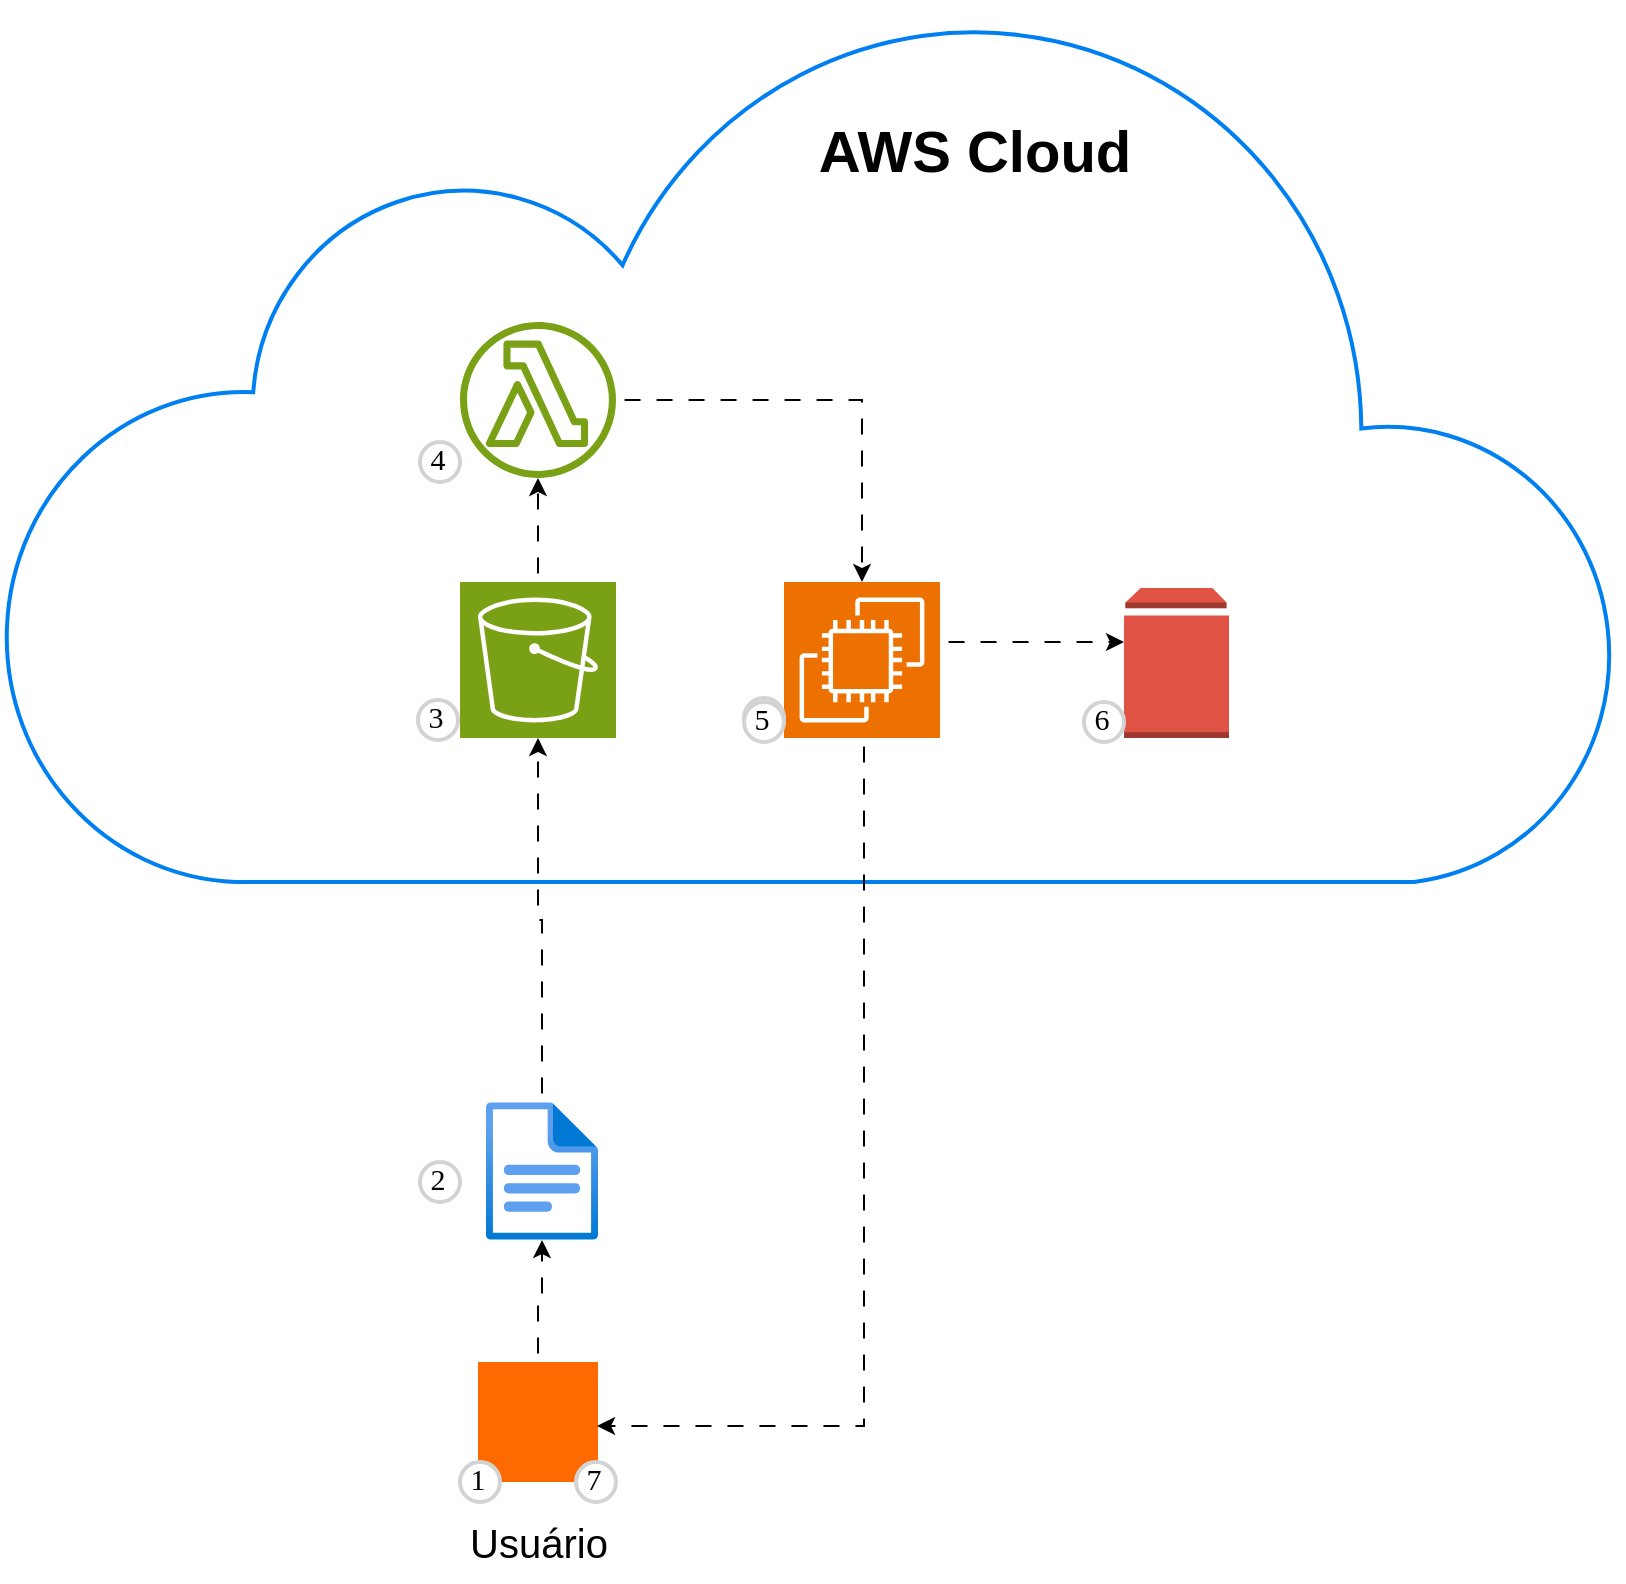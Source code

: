 <mxfile version="28.1.2">
  <diagram name="Página-1" id="hHUTpTCNcOjfzkNrcu8O">
    <mxGraphModel dx="1351" dy="901" grid="1" gridSize="10" guides="1" tooltips="1" connect="1" arrows="1" fold="1" page="1" pageScale="1" pageWidth="827" pageHeight="1169" math="0" shadow="0">
      <root>
        <mxCell id="0" />
        <mxCell id="1" parent="0" />
        <mxCell id="CeTHd3bhz1H60QF5U9jG-27" value="" style="verticalLabelPosition=bottom;align=center;labelBackgroundColor=#ffffff;verticalAlign=top;strokeWidth=2;strokeColor=#0080F0;shadow=0;dashed=0;shape=mxgraph.ios7.icons.cloud;direction=east;fontFamily=Verdana;fontSize=15;html=1;" parent="1" vertex="1">
          <mxGeometry x="9" y="10" width="810" height="440" as="geometry" />
        </mxCell>
        <mxCell id="CeTHd3bhz1H60QF5U9jG-5" value="" style="edgeStyle=orthogonalEdgeStyle;rounded=0;orthogonalLoop=1;jettySize=auto;html=1;dashed=1;dashPattern=8 8;flowAnimation=1;" parent="1" source="CeTHd3bhz1H60QF5U9jG-1" target="CeTHd3bhz1H60QF5U9jG-13" edge="1">
          <mxGeometry relative="1" as="geometry">
            <mxPoint x="240" y="496.5" as="targetPoint" />
          </mxGeometry>
        </mxCell>
        <mxCell id="CeTHd3bhz1H60QF5U9jG-1" value="" style="points=[];aspect=fixed;html=1;align=center;shadow=0;dashed=0;fillColor=#FF6A00;strokeColor=none;shape=mxgraph.alibaba_cloud.user;" parent="1" vertex="1">
          <mxGeometry x="247" y="690" width="60" height="60" as="geometry" />
        </mxCell>
        <mxCell id="CeTHd3bhz1H60QF5U9jG-10" value="" style="edgeStyle=orthogonalEdgeStyle;rounded=0;orthogonalLoop=1;jettySize=auto;html=1;dashed=1;dashPattern=8 8;flowAnimation=1;" parent="1" source="CeTHd3bhz1H60QF5U9jG-4" target="CeTHd3bhz1H60QF5U9jG-7" edge="1">
          <mxGeometry relative="1" as="geometry" />
        </mxCell>
        <mxCell id="CeTHd3bhz1H60QF5U9jG-4" value="" style="sketch=0;points=[[0,0,0],[0.25,0,0],[0.5,0,0],[0.75,0,0],[1,0,0],[0,1,0],[0.25,1,0],[0.5,1,0],[0.75,1,0],[1,1,0],[0,0.25,0],[0,0.5,0],[0,0.75,0],[1,0.25,0],[1,0.5,0],[1,0.75,0]];outlineConnect=0;fontColor=#232F3E;fillColor=#7AA116;strokeColor=#ffffff;dashed=0;verticalLabelPosition=bottom;verticalAlign=top;align=center;html=1;fontSize=12;fontStyle=0;aspect=fixed;shape=mxgraph.aws4.resourceIcon;resIcon=mxgraph.aws4.s3;" parent="1" vertex="1">
          <mxGeometry x="238" y="300" width="78" height="78" as="geometry" />
        </mxCell>
        <mxCell id="CeTHd3bhz1H60QF5U9jG-18" style="edgeStyle=orthogonalEdgeStyle;rounded=0;orthogonalLoop=1;jettySize=auto;html=1;dashed=1;dashPattern=8 8;flowAnimation=1;" parent="1" source="CeTHd3bhz1H60QF5U9jG-7" target="CeTHd3bhz1H60QF5U9jG-8" edge="1">
          <mxGeometry relative="1" as="geometry" />
        </mxCell>
        <mxCell id="CeTHd3bhz1H60QF5U9jG-7" value="" style="sketch=0;outlineConnect=0;fontColor=#232F3E;gradientColor=none;fillColor=#7AA116;strokeColor=none;dashed=0;verticalLabelPosition=bottom;verticalAlign=top;align=center;html=1;fontSize=12;fontStyle=0;aspect=fixed;pointerEvents=1;shape=mxgraph.aws4.lambda_function;" parent="1" vertex="1">
          <mxGeometry x="238" y="170" width="78" height="78" as="geometry" />
        </mxCell>
        <mxCell id="CeTHd3bhz1H60QF5U9jG-12" value="" style="edgeStyle=orthogonalEdgeStyle;rounded=0;orthogonalLoop=1;jettySize=auto;html=1;dashed=1;dashPattern=8 8;flowAnimation=1;" parent="1" source="CeTHd3bhz1H60QF5U9jG-8" target="CeTHd3bhz1H60QF5U9jG-11" edge="1">
          <mxGeometry relative="1" as="geometry">
            <Array as="points">
              <mxPoint x="530" y="330" />
              <mxPoint x="530" y="330" />
            </Array>
          </mxGeometry>
        </mxCell>
        <mxCell id="CeTHd3bhz1H60QF5U9jG-8" value="" style="sketch=0;points=[[0,0,0],[0.25,0,0],[0.5,0,0],[0.75,0,0],[1,0,0],[0,1,0],[0.25,1,0],[0.5,1,0],[0.75,1,0],[1,1,0],[0,0.25,0],[0,0.5,0],[0,0.75,0],[1,0.25,0],[1,0.5,0],[1,0.75,0]];outlineConnect=0;fontColor=#232F3E;fillColor=#ED7100;strokeColor=#ffffff;dashed=0;verticalLabelPosition=bottom;verticalAlign=top;align=center;html=1;fontSize=12;fontStyle=0;aspect=fixed;shape=mxgraph.aws4.resourceIcon;resIcon=mxgraph.aws4.ec2;" parent="1" vertex="1">
          <mxGeometry x="400" y="300" width="78" height="78" as="geometry" />
        </mxCell>
        <mxCell id="CeTHd3bhz1H60QF5U9jG-11" value="" style="outlineConnect=0;dashed=0;verticalLabelPosition=bottom;verticalAlign=top;align=center;html=1;shape=mxgraph.aws3.volume;fillColor=#E05243;gradientColor=none;" parent="1" vertex="1">
          <mxGeometry x="570" y="303" width="52.5" height="75" as="geometry" />
        </mxCell>
        <mxCell id="CeTHd3bhz1H60QF5U9jG-13" value="" style="image;aspect=fixed;html=1;points=[];align=center;fontSize=12;image=img/lib/azure2/general/File.svg;" parent="1" vertex="1">
          <mxGeometry x="251" y="560" width="56.0" height="69" as="geometry" />
        </mxCell>
        <mxCell id="CeTHd3bhz1H60QF5U9jG-16" style="edgeStyle=orthogonalEdgeStyle;rounded=0;orthogonalLoop=1;jettySize=auto;html=1;entryX=0.5;entryY=1;entryDx=0;entryDy=0;entryPerimeter=0;dashed=1;dashPattern=8 8;flowAnimation=1;" parent="1" source="CeTHd3bhz1H60QF5U9jG-13" target="CeTHd3bhz1H60QF5U9jG-4" edge="1">
          <mxGeometry relative="1" as="geometry" />
        </mxCell>
        <mxCell id="CeTHd3bhz1H60QF5U9jG-22" style="edgeStyle=orthogonalEdgeStyle;rounded=0;orthogonalLoop=1;jettySize=auto;html=1;entryX=0.992;entryY=0.533;entryDx=0;entryDy=0;entryPerimeter=0;dashed=1;dashPattern=8 8;flowAnimation=1;" parent="1" source="CeTHd3bhz1H60QF5U9jG-8" target="CeTHd3bhz1H60QF5U9jG-1" edge="1">
          <mxGeometry relative="1" as="geometry">
            <Array as="points">
              <mxPoint x="440" y="722" />
            </Array>
          </mxGeometry>
        </mxCell>
        <mxCell id="CeTHd3bhz1H60QF5U9jG-31" value="1" style="ellipse;whiteSpace=wrap;html=1;aspect=fixed;strokeWidth=2;fontFamily=Tahoma;spacingBottom=4;spacingRight=2;strokeColor=#d3d3d3;fontSize=15;" parent="1" vertex="1">
          <mxGeometry x="238" y="740" width="20" height="20" as="geometry" />
        </mxCell>
        <mxCell id="CeTHd3bhz1H60QF5U9jG-32" value="2" style="ellipse;whiteSpace=wrap;html=1;aspect=fixed;strokeWidth=2;fontFamily=Tahoma;spacingBottom=4;spacingRight=2;strokeColor=#d3d3d3;fontSize=15;" parent="1" vertex="1">
          <mxGeometry x="218" y="590" width="20" height="20" as="geometry" />
        </mxCell>
        <mxCell id="CeTHd3bhz1H60QF5U9jG-33" value="3" style="ellipse;whiteSpace=wrap;html=1;aspect=fixed;strokeWidth=2;fontFamily=Tahoma;spacingBottom=4;spacingRight=2;strokeColor=#d3d3d3;fontSize=15;" parent="1" vertex="1">
          <mxGeometry x="217" y="359" width="20" height="20" as="geometry" />
        </mxCell>
        <mxCell id="CeTHd3bhz1H60QF5U9jG-34" value="4" style="ellipse;whiteSpace=wrap;html=1;aspect=fixed;strokeWidth=2;fontFamily=Tahoma;spacingBottom=4;spacingRight=2;strokeColor=#d3d3d3;fontSize=15;" parent="1" vertex="1">
          <mxGeometry x="218" y="230" width="20" height="20" as="geometry" />
        </mxCell>
        <mxCell id="CeTHd3bhz1H60QF5U9jG-35" value="5" style="ellipse;whiteSpace=wrap;html=1;aspect=fixed;strokeWidth=2;fontFamily=Tahoma;spacingBottom=4;spacingRight=2;strokeColor=#d3d3d3;" parent="1" vertex="1">
          <mxGeometry x="380" y="358" width="20" height="20" as="geometry" />
        </mxCell>
        <mxCell id="CeTHd3bhz1H60QF5U9jG-36" value="5" style="ellipse;whiteSpace=wrap;html=1;aspect=fixed;strokeWidth=2;fontFamily=Tahoma;spacingBottom=4;spacingRight=2;strokeColor=#d3d3d3;fontSize=15;" parent="1" vertex="1">
          <mxGeometry x="380" y="360" width="20" height="20" as="geometry" />
        </mxCell>
        <mxCell id="CeTHd3bhz1H60QF5U9jG-37" value="6" style="ellipse;whiteSpace=wrap;html=1;aspect=fixed;strokeWidth=2;fontFamily=Tahoma;spacingBottom=4;spacingRight=2;strokeColor=#d3d3d3;fontSize=15;" parent="1" vertex="1">
          <mxGeometry x="550" y="360" width="20" height="20" as="geometry" />
        </mxCell>
        <mxCell id="CeTHd3bhz1H60QF5U9jG-38" value="7" style="ellipse;whiteSpace=wrap;html=1;aspect=fixed;strokeWidth=2;fontFamily=Tahoma;spacingBottom=4;spacingRight=2;strokeColor=#d3d3d3;fontSize=15;" parent="1" vertex="1">
          <mxGeometry x="296" y="740" width="20" height="20" as="geometry" />
        </mxCell>
        <mxCell id="CeTHd3bhz1H60QF5U9jG-41" value="&lt;font style=&quot;font-size: 20px;&quot;&gt;Usuário&lt;/font&gt;" style="text;html=1;align=center;verticalAlign=middle;resizable=0;points=[];autosize=1;strokeColor=none;fillColor=none;" parent="1" vertex="1">
          <mxGeometry x="232" y="760" width="90" height="40" as="geometry" />
        </mxCell>
        <mxCell id="CeTHd3bhz1H60QF5U9jG-43" value="&lt;font style=&quot;font-size: 29px;&quot;&gt;AWS Cloud&lt;/font&gt;" style="text;html=1;align=center;verticalAlign=middle;resizable=0;points=[];autosize=1;strokeColor=none;fillColor=none;fontStyle=1" parent="1" vertex="1">
          <mxGeometry x="410" y="60" width="170" height="50" as="geometry" />
        </mxCell>
      </root>
    </mxGraphModel>
  </diagram>
</mxfile>
